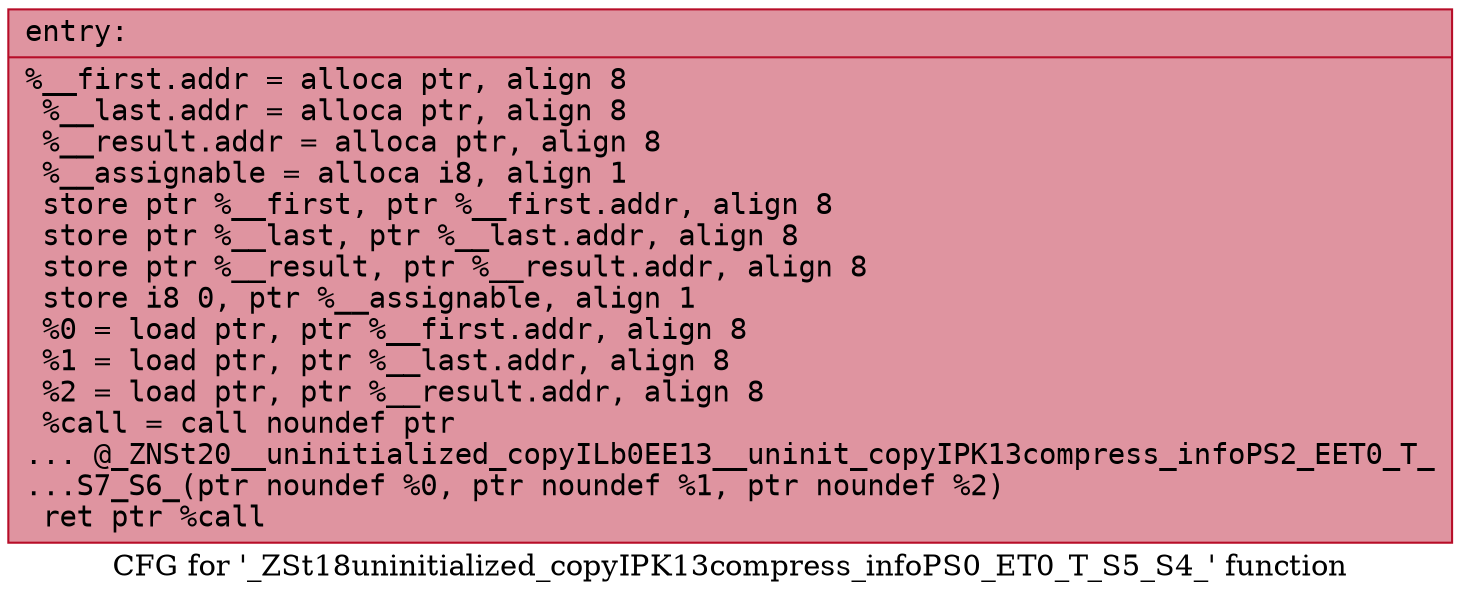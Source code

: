 digraph "CFG for '_ZSt18uninitialized_copyIPK13compress_infoPS0_ET0_T_S5_S4_' function" {
	label="CFG for '_ZSt18uninitialized_copyIPK13compress_infoPS0_ET0_T_S5_S4_' function";

	Node0x5651cd864e40 [shape=record,color="#b70d28ff", style=filled, fillcolor="#b70d2870" fontname="Courier",label="{entry:\l|  %__first.addr = alloca ptr, align 8\l  %__last.addr = alloca ptr, align 8\l  %__result.addr = alloca ptr, align 8\l  %__assignable = alloca i8, align 1\l  store ptr %__first, ptr %__first.addr, align 8\l  store ptr %__last, ptr %__last.addr, align 8\l  store ptr %__result, ptr %__result.addr, align 8\l  store i8 0, ptr %__assignable, align 1\l  %0 = load ptr, ptr %__first.addr, align 8\l  %1 = load ptr, ptr %__last.addr, align 8\l  %2 = load ptr, ptr %__result.addr, align 8\l  %call = call noundef ptr\l... @_ZNSt20__uninitialized_copyILb0EE13__uninit_copyIPK13compress_infoPS2_EET0_T_\l...S7_S6_(ptr noundef %0, ptr noundef %1, ptr noundef %2)\l  ret ptr %call\l}"];
}
